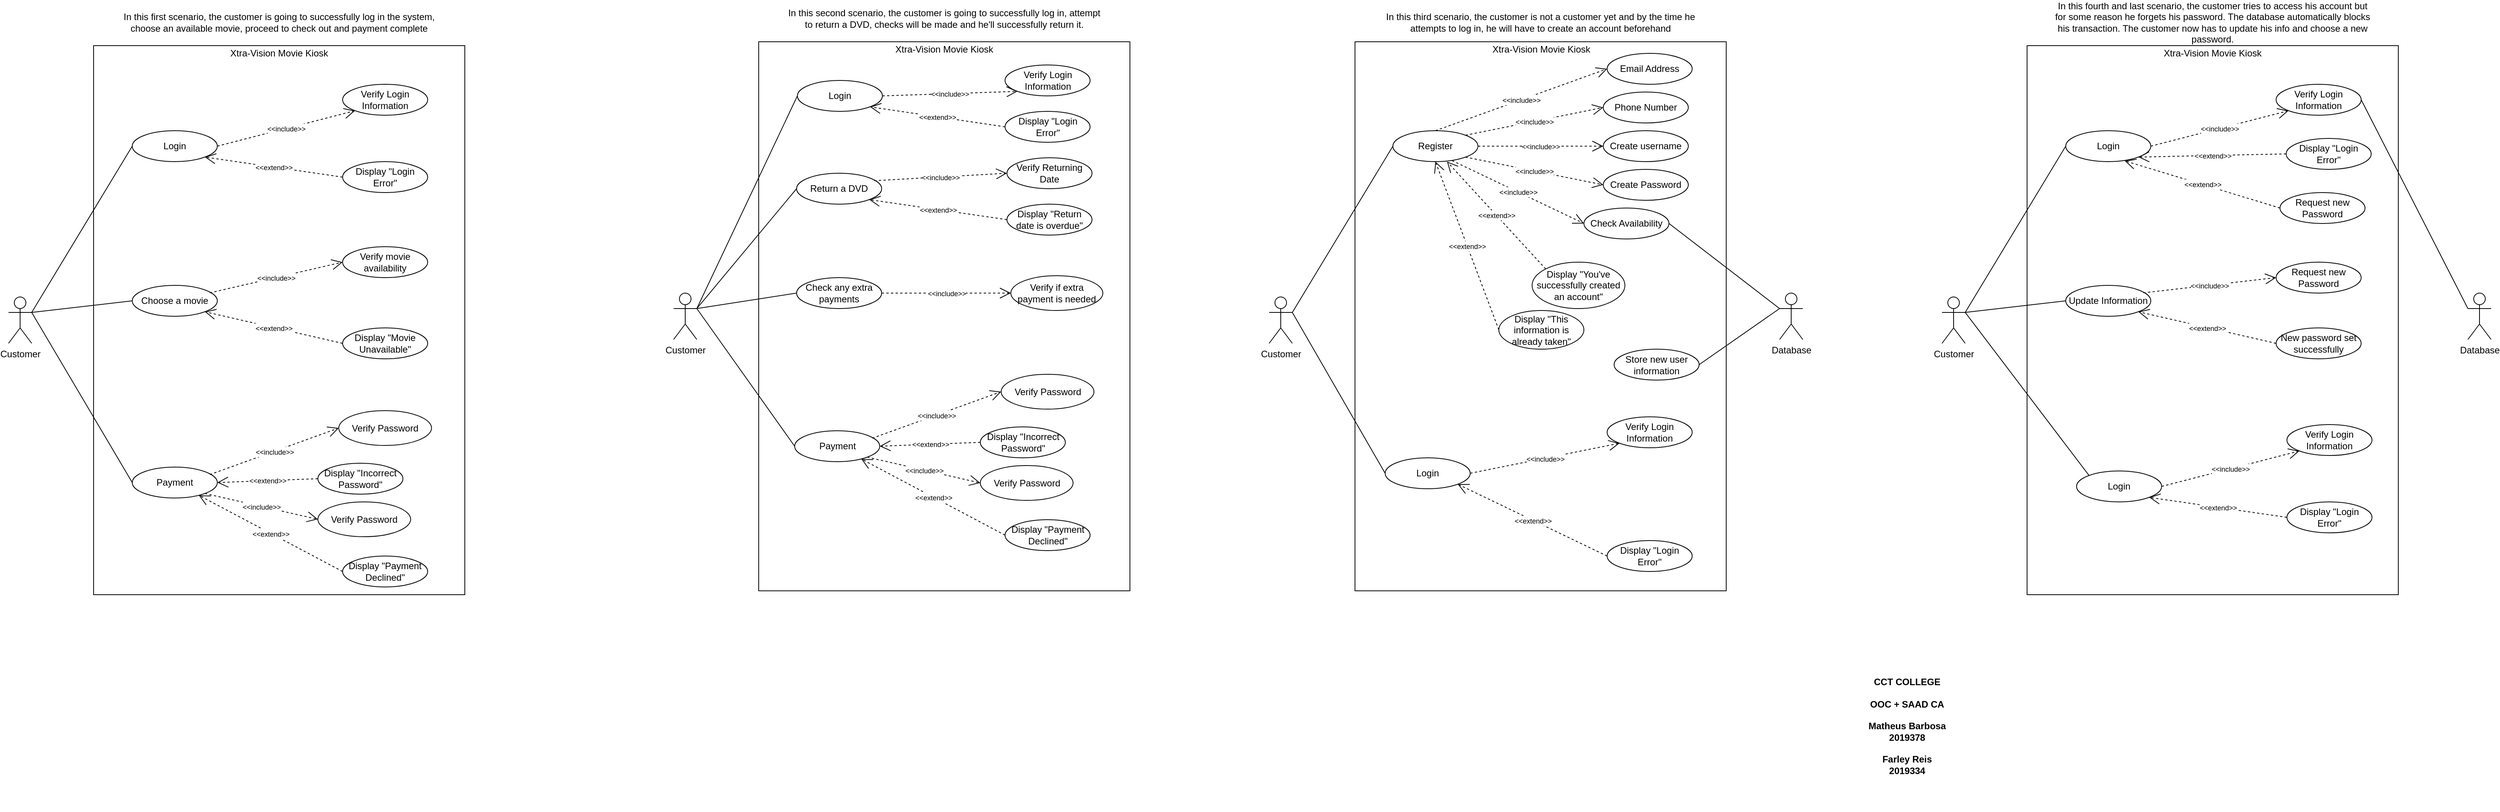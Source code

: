 <mxfile version="14.6.13" type="github">
  <diagram id="GSbtZA4g-qq83qLWa8c-" name="Page-1">
    <mxGraphModel dx="1108" dy="482" grid="1" gridSize="10" guides="1" tooltips="1" connect="1" arrows="1" fold="1" page="1" pageScale="1" pageWidth="827" pageHeight="1169" math="0" shadow="0">
      <root>
        <mxCell id="0" />
        <mxCell id="1" parent="0" />
        <mxCell id="bRFW5w9SixU7F26I9VoL-3" value="Customer" style="shape=umlActor;verticalLabelPosition=bottom;verticalAlign=top;html=1;" parent="1" vertex="1">
          <mxGeometry x="30" y="415" width="30" height="60" as="geometry" />
        </mxCell>
        <mxCell id="bRFW5w9SixU7F26I9VoL-4" value="" style="html=1;" parent="1" vertex="1">
          <mxGeometry x="140" y="90" width="480" height="710" as="geometry" />
        </mxCell>
        <mxCell id="bRFW5w9SixU7F26I9VoL-5" value="Xtra-Vision Movie Kiosk" style="text;html=1;strokeColor=none;fillColor=none;align=center;verticalAlign=middle;whiteSpace=wrap;rounded=0;" parent="1" vertex="1">
          <mxGeometry x="310" y="90" width="140" height="20" as="geometry" />
        </mxCell>
        <mxCell id="bRFW5w9SixU7F26I9VoL-14" value="Login" style="ellipse;whiteSpace=wrap;html=1;" parent="1" vertex="1">
          <mxGeometry x="190" y="200" width="110" height="40" as="geometry" />
        </mxCell>
        <mxCell id="bRFW5w9SixU7F26I9VoL-16" value="" style="endArrow=none;html=1;exitX=1;exitY=0.333;exitDx=0;exitDy=0;exitPerimeter=0;entryX=0;entryY=0.5;entryDx=0;entryDy=0;" parent="1" source="bRFW5w9SixU7F26I9VoL-3" target="bRFW5w9SixU7F26I9VoL-14" edge="1">
          <mxGeometry width="50" height="50" relative="1" as="geometry">
            <mxPoint x="180" y="460" as="sourcePoint" />
            <mxPoint x="230" y="410" as="targetPoint" />
          </mxGeometry>
        </mxCell>
        <mxCell id="bRFW5w9SixU7F26I9VoL-17" value="In this first scenario, the customer is going to successfully log in the system, choose an available movie, proceed to check out and payment complete" style="text;html=1;strokeColor=none;fillColor=none;align=center;verticalAlign=middle;whiteSpace=wrap;rounded=0;" parent="1" vertex="1">
          <mxGeometry x="175" y="50" width="410" height="20" as="geometry" />
        </mxCell>
        <mxCell id="GHbrankDpIzT7OIczr11-1" value="Display &quot;Login Error&quot;" style="ellipse;whiteSpace=wrap;html=1;" parent="1" vertex="1">
          <mxGeometry x="462" y="240" width="110" height="40" as="geometry" />
        </mxCell>
        <mxCell id="GHbrankDpIzT7OIczr11-2" value="Verify Login Information" style="ellipse;whiteSpace=wrap;html=1;" parent="1" vertex="1">
          <mxGeometry x="462" y="140" width="110" height="40" as="geometry" />
        </mxCell>
        <mxCell id="GHbrankDpIzT7OIczr11-3" value="&lt;font style=&quot;font-size: 9px&quot;&gt;&amp;lt;&amp;lt;include&amp;gt;&amp;gt;&lt;/font&gt;" style="endArrow=open;endSize=12;dashed=1;html=1;exitX=1;exitY=0.5;exitDx=0;exitDy=0;entryX=0;entryY=1;entryDx=0;entryDy=0;" parent="1" source="bRFW5w9SixU7F26I9VoL-14" target="GHbrankDpIzT7OIczr11-2" edge="1">
          <mxGeometry width="160" relative="1" as="geometry">
            <mxPoint x="320" y="220" as="sourcePoint" />
            <mxPoint x="480" y="219.5" as="targetPoint" />
          </mxGeometry>
        </mxCell>
        <mxCell id="GHbrankDpIzT7OIczr11-6" value="&lt;font style=&quot;font-size: 9px&quot;&gt;&amp;lt;&amp;lt;extend&amp;gt;&amp;gt;&lt;/font&gt;" style="endArrow=open;endSize=12;dashed=1;html=1;exitX=0;exitY=0.5;exitDx=0;exitDy=0;entryX=1;entryY=1;entryDx=0;entryDy=0;" parent="1" source="GHbrankDpIzT7OIczr11-1" target="bRFW5w9SixU7F26I9VoL-14" edge="1">
          <mxGeometry width="160" relative="1" as="geometry">
            <mxPoint x="760" y="370" as="sourcePoint" />
            <mxPoint x="900" y="410" as="targetPoint" />
          </mxGeometry>
        </mxCell>
        <mxCell id="GHbrankDpIzT7OIczr11-7" value="Choose a movie" style="ellipse;whiteSpace=wrap;html=1;" parent="1" vertex="1">
          <mxGeometry x="190" y="400" width="110" height="40" as="geometry" />
        </mxCell>
        <mxCell id="GHbrankDpIzT7OIczr11-8" value="Verify movie&lt;br&gt;availability" style="ellipse;whiteSpace=wrap;html=1;" parent="1" vertex="1">
          <mxGeometry x="462" y="350" width="110" height="40" as="geometry" />
        </mxCell>
        <mxCell id="GHbrankDpIzT7OIczr11-9" value="&lt;font style=&quot;font-size: 9px&quot;&gt;&amp;lt;&amp;lt;include&amp;gt;&amp;gt;&lt;/font&gt;" style="endArrow=open;endSize=12;dashed=1;html=1;exitX=0.912;exitY=0.242;exitDx=0;exitDy=0;entryX=0;entryY=0.5;entryDx=0;entryDy=0;exitPerimeter=0;" parent="1" source="GHbrankDpIzT7OIczr11-7" target="GHbrankDpIzT7OIczr11-8" edge="1">
          <mxGeometry width="160" relative="1" as="geometry">
            <mxPoint x="310.0" y="445.74" as="sourcePoint" />
            <mxPoint x="446.425" y="399.996" as="targetPoint" />
          </mxGeometry>
        </mxCell>
        <mxCell id="GHbrankDpIzT7OIczr11-10" value="Display &quot;Movie Unavailable&quot;" style="ellipse;whiteSpace=wrap;html=1;" parent="1" vertex="1">
          <mxGeometry x="462" y="455" width="110" height="40" as="geometry" />
        </mxCell>
        <mxCell id="GHbrankDpIzT7OIczr11-11" value="&lt;font style=&quot;font-size: 9px&quot;&gt;&amp;lt;&amp;lt;extend&amp;gt;&amp;gt;&lt;/font&gt;" style="endArrow=open;endSize=12;dashed=1;html=1;exitX=0;exitY=0.5;exitDx=0;exitDy=0;entryX=1;entryY=1;entryDx=0;entryDy=0;" parent="1" source="GHbrankDpIzT7OIczr11-10" target="GHbrankDpIzT7OIczr11-7" edge="1">
          <mxGeometry width="160" relative="1" as="geometry">
            <mxPoint x="413.11" y="477.93" as="sourcePoint" />
            <mxPoint x="277.001" y="452.072" as="targetPoint" />
          </mxGeometry>
        </mxCell>
        <mxCell id="GHbrankDpIzT7OIczr11-14" value="" style="endArrow=none;html=1;exitX=1;exitY=0.333;exitDx=0;exitDy=0;exitPerimeter=0;entryX=0;entryY=0.5;entryDx=0;entryDy=0;" parent="1" source="bRFW5w9SixU7F26I9VoL-3" target="GHbrankDpIzT7OIczr11-7" edge="1">
          <mxGeometry width="50" height="50" relative="1" as="geometry">
            <mxPoint x="370" y="320" as="sourcePoint" />
            <mxPoint x="420" y="270" as="targetPoint" />
          </mxGeometry>
        </mxCell>
        <mxCell id="GHbrankDpIzT7OIczr11-16" value="&lt;b&gt;CCT COLLEGE&lt;/b&gt;&lt;br&gt;&lt;br&gt;&lt;b&gt;OOC + SAAD CA&lt;/b&gt;&lt;br&gt;&lt;br&gt;&lt;b&gt;Matheus Barbosa 2019378&lt;/b&gt;&lt;br&gt;&lt;br&gt;&lt;b&gt;Farley Reis &lt;br&gt;2019334&lt;/b&gt;" style="text;html=1;strokeColor=none;fillColor=none;align=center;verticalAlign=middle;whiteSpace=wrap;rounded=0;" parent="1" vertex="1">
          <mxGeometry x="2410" y="860" width="150" height="220" as="geometry" />
        </mxCell>
        <mxCell id="GHbrankDpIzT7OIczr11-17" value="Payment" style="ellipse;whiteSpace=wrap;html=1;" parent="1" vertex="1">
          <mxGeometry x="190" y="635" width="110" height="40" as="geometry" />
        </mxCell>
        <mxCell id="GHbrankDpIzT7OIczr11-18" value="Verify Password" style="ellipse;whiteSpace=wrap;html=1;" parent="1" vertex="1">
          <mxGeometry x="457" y="562" width="120" height="45" as="geometry" />
        </mxCell>
        <mxCell id="GHbrankDpIzT7OIczr11-19" value="&lt;font style=&quot;font-size: 9px&quot;&gt;&amp;lt;&amp;lt;include&amp;gt;&amp;gt;&lt;/font&gt;" style="endArrow=open;endSize=12;dashed=1;html=1;exitX=0.912;exitY=0.242;exitDx=0;exitDy=0;entryX=0;entryY=0.5;entryDx=0;entryDy=0;exitPerimeter=0;" parent="1" source="GHbrankDpIzT7OIczr11-17" target="GHbrankDpIzT7OIczr11-18" edge="1">
          <mxGeometry width="160" relative="1" as="geometry">
            <mxPoint x="310.0" y="680.74" as="sourcePoint" />
            <mxPoint x="446.425" y="634.996" as="targetPoint" />
          </mxGeometry>
        </mxCell>
        <mxCell id="GHbrankDpIzT7OIczr11-20" value="Display &quot;Payment Declined&quot;" style="ellipse;whiteSpace=wrap;html=1;" parent="1" vertex="1">
          <mxGeometry x="462" y="750" width="110" height="40" as="geometry" />
        </mxCell>
        <mxCell id="GHbrankDpIzT7OIczr11-21" value="&lt;font style=&quot;font-size: 9px&quot;&gt;&amp;lt;&amp;lt;extend&amp;gt;&amp;gt;&lt;/font&gt;" style="endArrow=open;endSize=12;dashed=1;html=1;exitX=0;exitY=0.5;exitDx=0;exitDy=0;" parent="1" source="GHbrankDpIzT7OIczr11-20" target="GHbrankDpIzT7OIczr11-17" edge="1">
          <mxGeometry width="160" relative="1" as="geometry">
            <mxPoint x="413.11" y="712.93" as="sourcePoint" />
            <mxPoint x="277.001" y="687.072" as="targetPoint" />
          </mxGeometry>
        </mxCell>
        <mxCell id="GHbrankDpIzT7OIczr11-22" value="Verify Password" style="ellipse;whiteSpace=wrap;html=1;" parent="1" vertex="1">
          <mxGeometry x="430" y="680" width="120" height="45" as="geometry" />
        </mxCell>
        <mxCell id="GHbrankDpIzT7OIczr11-23" value="Display &quot;Incorrect&lt;br&gt;Password&quot;" style="ellipse;whiteSpace=wrap;html=1;" parent="1" vertex="1">
          <mxGeometry x="430" y="630" width="110" height="40" as="geometry" />
        </mxCell>
        <mxCell id="GHbrankDpIzT7OIczr11-25" value="&lt;font style=&quot;font-size: 9px&quot;&gt;&amp;lt;&amp;lt;extend&amp;gt;&amp;gt;&lt;/font&gt;" style="endArrow=open;endSize=12;dashed=1;html=1;exitX=0;exitY=0.5;exitDx=0;exitDy=0;entryX=1;entryY=0.5;entryDx=0;entryDy=0;" parent="1" source="GHbrankDpIzT7OIczr11-23" target="GHbrankDpIzT7OIczr11-17" edge="1">
          <mxGeometry width="160" relative="1" as="geometry">
            <mxPoint x="406.11" y="735" as="sourcePoint" />
            <mxPoint x="320.001" y="644.142" as="targetPoint" />
          </mxGeometry>
        </mxCell>
        <mxCell id="GHbrankDpIzT7OIczr11-26" value="&lt;font style=&quot;font-size: 9px&quot;&gt;&amp;lt;&amp;lt;include&amp;gt;&amp;gt;&lt;/font&gt;" style="endArrow=open;endSize=12;dashed=1;html=1;entryX=0;entryY=0.5;entryDx=0;entryDy=0;exitX=1;exitY=1;exitDx=0;exitDy=0;" parent="1" source="GHbrankDpIzT7OIczr11-17" target="GHbrankDpIzT7OIczr11-22" edge="1">
          <mxGeometry width="160" relative="1" as="geometry">
            <mxPoint x="280" y="585" as="sourcePoint" />
            <mxPoint x="441.68" y="545" as="targetPoint" />
          </mxGeometry>
        </mxCell>
        <mxCell id="GHbrankDpIzT7OIczr11-29" value="" style="endArrow=none;html=1;exitX=1;exitY=0.333;exitDx=0;exitDy=0;exitPerimeter=0;entryX=0;entryY=0.5;entryDx=0;entryDy=0;" parent="1" source="bRFW5w9SixU7F26I9VoL-3" target="GHbrankDpIzT7OIczr11-17" edge="1">
          <mxGeometry width="50" height="50" relative="1" as="geometry">
            <mxPoint x="430" y="520" as="sourcePoint" />
            <mxPoint x="480" y="470" as="targetPoint" />
          </mxGeometry>
        </mxCell>
        <mxCell id="GHbrankDpIzT7OIczr11-30" value="Customer" style="shape=umlActor;verticalLabelPosition=bottom;verticalAlign=top;html=1;" parent="1" vertex="1">
          <mxGeometry x="890" y="410" width="30" height="60" as="geometry" />
        </mxCell>
        <mxCell id="GHbrankDpIzT7OIczr11-31" value="" style="html=1;" parent="1" vertex="1">
          <mxGeometry x="1000" y="85" width="480" height="710" as="geometry" />
        </mxCell>
        <mxCell id="GHbrankDpIzT7OIczr11-32" value="Xtra-Vision Movie Kiosk" style="text;html=1;strokeColor=none;fillColor=none;align=center;verticalAlign=middle;whiteSpace=wrap;rounded=0;" parent="1" vertex="1">
          <mxGeometry x="1170" y="85" width="140" height="20" as="geometry" />
        </mxCell>
        <mxCell id="GHbrankDpIzT7OIczr11-33" value="Login" style="ellipse;whiteSpace=wrap;html=1;" parent="1" vertex="1">
          <mxGeometry x="1050" y="135" width="110" height="40" as="geometry" />
        </mxCell>
        <mxCell id="GHbrankDpIzT7OIczr11-34" value="" style="endArrow=none;html=1;exitX=1;exitY=0.333;exitDx=0;exitDy=0;exitPerimeter=0;entryX=0;entryY=0.5;entryDx=0;entryDy=0;" parent="1" source="GHbrankDpIzT7OIczr11-30" target="GHbrankDpIzT7OIczr11-33" edge="1">
          <mxGeometry width="50" height="50" relative="1" as="geometry">
            <mxPoint x="1040" y="455" as="sourcePoint" />
            <mxPoint x="1090" y="405" as="targetPoint" />
          </mxGeometry>
        </mxCell>
        <mxCell id="GHbrankDpIzT7OIczr11-35" value="In this second scenario, the customer is going to successfully log in, attempt to return a DVD, checks will be made and he&#39;ll successfully return it." style="text;html=1;strokeColor=none;fillColor=none;align=center;verticalAlign=middle;whiteSpace=wrap;rounded=0;" parent="1" vertex="1">
          <mxGeometry x="1035" y="45" width="410" height="20" as="geometry" />
        </mxCell>
        <mxCell id="GHbrankDpIzT7OIczr11-36" value="Display &quot;Login Error&quot;" style="ellipse;whiteSpace=wrap;html=1;" parent="1" vertex="1">
          <mxGeometry x="1318.5" y="175" width="110" height="40" as="geometry" />
        </mxCell>
        <mxCell id="GHbrankDpIzT7OIczr11-37" value="Verify Login Information" style="ellipse;whiteSpace=wrap;html=1;" parent="1" vertex="1">
          <mxGeometry x="1318.5" y="115" width="110" height="40" as="geometry" />
        </mxCell>
        <mxCell id="GHbrankDpIzT7OIczr11-38" value="&lt;font style=&quot;font-size: 9px&quot;&gt;&amp;lt;&amp;lt;include&amp;gt;&amp;gt;&lt;/font&gt;" style="endArrow=open;endSize=12;dashed=1;html=1;exitX=1;exitY=0.5;exitDx=0;exitDy=0;entryX=0;entryY=1;entryDx=0;entryDy=0;" parent="1" source="GHbrankDpIzT7OIczr11-33" target="GHbrankDpIzT7OIczr11-37" edge="1">
          <mxGeometry width="160" relative="1" as="geometry">
            <mxPoint x="1180" y="215" as="sourcePoint" />
            <mxPoint x="1340" y="214.5" as="targetPoint" />
          </mxGeometry>
        </mxCell>
        <mxCell id="GHbrankDpIzT7OIczr11-39" value="&lt;font style=&quot;font-size: 9px&quot;&gt;&amp;lt;&amp;lt;extend&amp;gt;&amp;gt;&lt;/font&gt;" style="endArrow=open;endSize=12;dashed=1;html=1;exitX=0;exitY=0.5;exitDx=0;exitDy=0;entryX=1;entryY=1;entryDx=0;entryDy=0;" parent="1" source="GHbrankDpIzT7OIczr11-36" target="GHbrankDpIzT7OIczr11-33" edge="1">
          <mxGeometry width="160" relative="1" as="geometry">
            <mxPoint x="1620" y="365" as="sourcePoint" />
            <mxPoint x="1760" y="405" as="targetPoint" />
          </mxGeometry>
        </mxCell>
        <mxCell id="GHbrankDpIzT7OIczr11-40" value="Return a DVD" style="ellipse;whiteSpace=wrap;html=1;" parent="1" vertex="1">
          <mxGeometry x="1049" y="255" width="110" height="40" as="geometry" />
        </mxCell>
        <mxCell id="GHbrankDpIzT7OIczr11-41" value="Verify Returning Date" style="ellipse;whiteSpace=wrap;html=1;" parent="1" vertex="1">
          <mxGeometry x="1321" y="235" width="110" height="40" as="geometry" />
        </mxCell>
        <mxCell id="GHbrankDpIzT7OIczr11-42" value="&lt;font style=&quot;font-size: 9px&quot;&gt;&amp;lt;&amp;lt;include&amp;gt;&amp;gt;&lt;/font&gt;" style="endArrow=open;endSize=12;dashed=1;html=1;exitX=0.912;exitY=0.242;exitDx=0;exitDy=0;entryX=0;entryY=0.5;entryDx=0;entryDy=0;exitPerimeter=0;" parent="1" source="GHbrankDpIzT7OIczr11-40" target="GHbrankDpIzT7OIczr11-41" edge="1">
          <mxGeometry width="160" relative="1" as="geometry">
            <mxPoint x="1169.0" y="470.74" as="sourcePoint" />
            <mxPoint x="1305.425" y="424.996" as="targetPoint" />
          </mxGeometry>
        </mxCell>
        <mxCell id="GHbrankDpIzT7OIczr11-43" value="Display &quot;Return date is overdue&quot;" style="ellipse;whiteSpace=wrap;html=1;" parent="1" vertex="1">
          <mxGeometry x="1321" y="295" width="110" height="40" as="geometry" />
        </mxCell>
        <mxCell id="GHbrankDpIzT7OIczr11-44" value="&lt;font style=&quot;font-size: 9px&quot;&gt;&amp;lt;&amp;lt;extend&amp;gt;&amp;gt;&lt;/font&gt;" style="endArrow=open;endSize=12;dashed=1;html=1;exitX=0;exitY=0.5;exitDx=0;exitDy=0;entryX=1;entryY=1;entryDx=0;entryDy=0;" parent="1" source="GHbrankDpIzT7OIczr11-43" target="GHbrankDpIzT7OIczr11-40" edge="1">
          <mxGeometry width="160" relative="1" as="geometry">
            <mxPoint x="1272.11" y="502.93" as="sourcePoint" />
            <mxPoint x="1136.001" y="477.072" as="targetPoint" />
          </mxGeometry>
        </mxCell>
        <mxCell id="GHbrankDpIzT7OIczr11-45" value="" style="endArrow=none;html=1;exitX=1;exitY=0.333;exitDx=0;exitDy=0;exitPerimeter=0;entryX=0;entryY=0.5;entryDx=0;entryDy=0;" parent="1" source="GHbrankDpIzT7OIczr11-30" target="GHbrankDpIzT7OIczr11-40" edge="1">
          <mxGeometry width="50" height="50" relative="1" as="geometry">
            <mxPoint x="1230" y="315" as="sourcePoint" />
            <mxPoint x="1280" y="265" as="targetPoint" />
          </mxGeometry>
        </mxCell>
        <mxCell id="GHbrankDpIzT7OIczr11-46" value="Payment" style="ellipse;whiteSpace=wrap;html=1;" parent="1" vertex="1">
          <mxGeometry x="1046.5" y="588" width="110" height="40" as="geometry" />
        </mxCell>
        <mxCell id="GHbrankDpIzT7OIczr11-47" value="Verify Password" style="ellipse;whiteSpace=wrap;html=1;" parent="1" vertex="1">
          <mxGeometry x="1313.5" y="515" width="120" height="45" as="geometry" />
        </mxCell>
        <mxCell id="GHbrankDpIzT7OIczr11-48" value="&lt;font style=&quot;font-size: 9px&quot;&gt;&amp;lt;&amp;lt;include&amp;gt;&amp;gt;&lt;/font&gt;" style="endArrow=open;endSize=12;dashed=1;html=1;exitX=0.912;exitY=0.242;exitDx=0;exitDy=0;entryX=0;entryY=0.5;entryDx=0;entryDy=0;exitPerimeter=0;" parent="1" source="GHbrankDpIzT7OIczr11-46" target="GHbrankDpIzT7OIczr11-47" edge="1">
          <mxGeometry width="160" relative="1" as="geometry">
            <mxPoint x="1166.5" y="633.74" as="sourcePoint" />
            <mxPoint x="1302.925" y="587.996" as="targetPoint" />
          </mxGeometry>
        </mxCell>
        <mxCell id="GHbrankDpIzT7OIczr11-49" value="Display &quot;Payment Declined&quot;" style="ellipse;whiteSpace=wrap;html=1;" parent="1" vertex="1">
          <mxGeometry x="1318.5" y="703" width="110" height="40" as="geometry" />
        </mxCell>
        <mxCell id="GHbrankDpIzT7OIczr11-50" value="&lt;font style=&quot;font-size: 9px&quot;&gt;&amp;lt;&amp;lt;extend&amp;gt;&amp;gt;&lt;/font&gt;" style="endArrow=open;endSize=12;dashed=1;html=1;exitX=0;exitY=0.5;exitDx=0;exitDy=0;" parent="1" source="GHbrankDpIzT7OIczr11-49" target="GHbrankDpIzT7OIczr11-46" edge="1">
          <mxGeometry width="160" relative="1" as="geometry">
            <mxPoint x="1269.61" y="665.93" as="sourcePoint" />
            <mxPoint x="1133.501" y="640.072" as="targetPoint" />
          </mxGeometry>
        </mxCell>
        <mxCell id="GHbrankDpIzT7OIczr11-51" value="Verify Password" style="ellipse;whiteSpace=wrap;html=1;" parent="1" vertex="1">
          <mxGeometry x="1286.5" y="633" width="120" height="45" as="geometry" />
        </mxCell>
        <mxCell id="GHbrankDpIzT7OIczr11-52" value="Display &quot;Incorrect&lt;br&gt;Password&quot;" style="ellipse;whiteSpace=wrap;html=1;" parent="1" vertex="1">
          <mxGeometry x="1286.5" y="583" width="110" height="40" as="geometry" />
        </mxCell>
        <mxCell id="GHbrankDpIzT7OIczr11-53" value="&lt;font style=&quot;font-size: 9px&quot;&gt;&amp;lt;&amp;lt;extend&amp;gt;&amp;gt;&lt;/font&gt;" style="endArrow=open;endSize=12;dashed=1;html=1;exitX=0;exitY=0.5;exitDx=0;exitDy=0;entryX=1;entryY=0.5;entryDx=0;entryDy=0;" parent="1" source="GHbrankDpIzT7OIczr11-52" target="GHbrankDpIzT7OIczr11-46" edge="1">
          <mxGeometry width="160" relative="1" as="geometry">
            <mxPoint x="1262.61" y="688" as="sourcePoint" />
            <mxPoint x="1176.501" y="597.142" as="targetPoint" />
          </mxGeometry>
        </mxCell>
        <mxCell id="GHbrankDpIzT7OIczr11-54" value="&lt;font style=&quot;font-size: 9px&quot;&gt;&amp;lt;&amp;lt;include&amp;gt;&amp;gt;&lt;/font&gt;" style="endArrow=open;endSize=12;dashed=1;html=1;entryX=0;entryY=0.5;entryDx=0;entryDy=0;exitX=1;exitY=1;exitDx=0;exitDy=0;" parent="1" source="GHbrankDpIzT7OIczr11-46" target="GHbrankDpIzT7OIczr11-51" edge="1">
          <mxGeometry width="160" relative="1" as="geometry">
            <mxPoint x="1136.5" y="538" as="sourcePoint" />
            <mxPoint x="1298.18" y="498" as="targetPoint" />
          </mxGeometry>
        </mxCell>
        <mxCell id="GHbrankDpIzT7OIczr11-55" value="" style="endArrow=none;html=1;exitX=1;exitY=0.333;exitDx=0;exitDy=0;exitPerimeter=0;entryX=0;entryY=0.5;entryDx=0;entryDy=0;" parent="1" source="GHbrankDpIzT7OIczr11-30" target="GHbrankDpIzT7OIczr11-46" edge="1">
          <mxGeometry width="50" height="50" relative="1" as="geometry">
            <mxPoint x="1290" y="515" as="sourcePoint" />
            <mxPoint x="1340" y="465" as="targetPoint" />
          </mxGeometry>
        </mxCell>
        <mxCell id="GHbrankDpIzT7OIczr11-56" value="Check any extra payments" style="ellipse;whiteSpace=wrap;html=1;" parent="1" vertex="1">
          <mxGeometry x="1049" y="390" width="110" height="40" as="geometry" />
        </mxCell>
        <mxCell id="GHbrankDpIzT7OIczr11-57" value="Verify if extra payment is needed" style="ellipse;whiteSpace=wrap;html=1;" parent="1" vertex="1">
          <mxGeometry x="1326" y="387.5" width="119" height="45" as="geometry" />
        </mxCell>
        <mxCell id="GHbrankDpIzT7OIczr11-58" value="&lt;font style=&quot;font-size: 9px&quot;&gt;&amp;lt;&amp;lt;include&amp;gt;&amp;gt;&lt;/font&gt;" style="endArrow=open;endSize=12;dashed=1;html=1;exitX=1;exitY=0.5;exitDx=0;exitDy=0;entryX=0;entryY=0.5;entryDx=0;entryDy=0;" parent="1" source="GHbrankDpIzT7OIczr11-56" target="GHbrankDpIzT7OIczr11-57" edge="1">
          <mxGeometry width="160" relative="1" as="geometry">
            <mxPoint x="1169.0" y="605.74" as="sourcePoint" />
            <mxPoint x="1305.425" y="559.996" as="targetPoint" />
          </mxGeometry>
        </mxCell>
        <mxCell id="GHbrankDpIzT7OIczr11-61" value="" style="endArrow=none;html=1;exitX=1;exitY=0.333;exitDx=0;exitDy=0;exitPerimeter=0;entryX=0;entryY=0.5;entryDx=0;entryDy=0;" parent="1" source="GHbrankDpIzT7OIczr11-30" target="GHbrankDpIzT7OIczr11-56" edge="1">
          <mxGeometry width="50" height="50" relative="1" as="geometry">
            <mxPoint x="1090" y="365" as="sourcePoint" />
            <mxPoint x="1140" y="315" as="targetPoint" />
          </mxGeometry>
        </mxCell>
        <mxCell id="80plkbEVIT3RRqopRUQe-1" value="Customer" style="shape=umlActor;verticalLabelPosition=bottom;verticalAlign=top;html=1;" parent="1" vertex="1">
          <mxGeometry x="1660" y="415" width="30" height="60" as="geometry" />
        </mxCell>
        <mxCell id="80plkbEVIT3RRqopRUQe-2" value="" style="html=1;" parent="1" vertex="1">
          <mxGeometry x="1771" y="85" width="480" height="710" as="geometry" />
        </mxCell>
        <mxCell id="80plkbEVIT3RRqopRUQe-3" value="Xtra-Vision Movie Kiosk" style="text;html=1;strokeColor=none;fillColor=none;align=center;verticalAlign=middle;whiteSpace=wrap;rounded=0;" parent="1" vertex="1">
          <mxGeometry x="1942" y="85" width="140" height="20" as="geometry" />
        </mxCell>
        <mxCell id="80plkbEVIT3RRqopRUQe-4" value="Register" style="ellipse;whiteSpace=wrap;html=1;" parent="1" vertex="1">
          <mxGeometry x="1820" y="200" width="110" height="40" as="geometry" />
        </mxCell>
        <mxCell id="80plkbEVIT3RRqopRUQe-5" value="" style="endArrow=none;html=1;exitX=1;exitY=0.333;exitDx=0;exitDy=0;exitPerimeter=0;entryX=0;entryY=0.5;entryDx=0;entryDy=0;" parent="1" source="80plkbEVIT3RRqopRUQe-1" target="80plkbEVIT3RRqopRUQe-4" edge="1">
          <mxGeometry width="50" height="50" relative="1" as="geometry">
            <mxPoint x="1810" y="460" as="sourcePoint" />
            <mxPoint x="1860" y="410" as="targetPoint" />
          </mxGeometry>
        </mxCell>
        <mxCell id="80plkbEVIT3RRqopRUQe-6" value="In this third scenario, the customer is not a customer yet and by the time he attempts to log in, he will have to create an account beforehand" style="text;html=1;strokeColor=none;fillColor=none;align=center;verticalAlign=middle;whiteSpace=wrap;rounded=0;" parent="1" vertex="1">
          <mxGeometry x="1806" y="50" width="410" height="20" as="geometry" />
        </mxCell>
        <mxCell id="80plkbEVIT3RRqopRUQe-7" value="Display &quot;This information is already taken&quot;" style="ellipse;whiteSpace=wrap;html=1;" parent="1" vertex="1">
          <mxGeometry x="1957" y="432.5" width="110" height="50" as="geometry" />
        </mxCell>
        <mxCell id="80plkbEVIT3RRqopRUQe-8" value="Email Address" style="ellipse;whiteSpace=wrap;html=1;" parent="1" vertex="1">
          <mxGeometry x="2097" y="100" width="110" height="40" as="geometry" />
        </mxCell>
        <mxCell id="80plkbEVIT3RRqopRUQe-10" value="&lt;font style=&quot;font-size: 9px&quot;&gt;&amp;lt;&amp;lt;extend&amp;gt;&amp;gt;&lt;/font&gt;" style="endArrow=open;endSize=12;dashed=1;html=1;exitX=0;exitY=0.5;exitDx=0;exitDy=0;entryX=0.5;entryY=1;entryDx=0;entryDy=0;" parent="1" source="80plkbEVIT3RRqopRUQe-7" target="80plkbEVIT3RRqopRUQe-4" edge="1">
          <mxGeometry width="160" relative="1" as="geometry">
            <mxPoint x="2390" y="370" as="sourcePoint" />
            <mxPoint x="2530" y="410" as="targetPoint" />
          </mxGeometry>
        </mxCell>
        <mxCell id="80plkbEVIT3RRqopRUQe-26" value="" style="endArrow=none;html=1;exitX=1;exitY=0.333;exitDx=0;exitDy=0;exitPerimeter=0;entryX=0;entryY=0.5;entryDx=0;entryDy=0;" parent="1" source="80plkbEVIT3RRqopRUQe-1" target="80plkbEVIT3RRqopRUQe-41" edge="1">
          <mxGeometry width="50" height="50" relative="1" as="geometry">
            <mxPoint x="2060" y="520" as="sourcePoint" />
            <mxPoint x="1820.0" y="655" as="targetPoint" />
          </mxGeometry>
        </mxCell>
        <mxCell id="80plkbEVIT3RRqopRUQe-27" value="Database" style="shape=umlActor;verticalLabelPosition=bottom;verticalAlign=top;html=1;" parent="1" vertex="1">
          <mxGeometry x="2320" y="410" width="30" height="60" as="geometry" />
        </mxCell>
        <mxCell id="80plkbEVIT3RRqopRUQe-30" value="&lt;font style=&quot;font-size: 9px&quot;&gt;&amp;lt;&amp;lt;include&amp;gt;&amp;gt;&lt;/font&gt;" style="endArrow=open;endSize=12;dashed=1;html=1;exitX=1;exitY=0;exitDx=0;exitDy=0;entryX=0;entryY=0.5;entryDx=0;entryDy=0;" parent="1" source="80plkbEVIT3RRqopRUQe-4" target="80plkbEVIT3RRqopRUQe-32" edge="1">
          <mxGeometry width="160" relative="1" as="geometry">
            <mxPoint x="1930" y="220.86" as="sourcePoint" />
            <mxPoint x="2113.109" y="155.002" as="targetPoint" />
          </mxGeometry>
        </mxCell>
        <mxCell id="80plkbEVIT3RRqopRUQe-31" value="&lt;font style=&quot;font-size: 9px&quot;&gt;&amp;lt;&amp;lt;include&amp;gt;&amp;gt;&lt;/font&gt;" style="endArrow=open;endSize=12;dashed=1;html=1;exitX=0.5;exitY=0;exitDx=0;exitDy=0;entryX=0;entryY=0.5;entryDx=0;entryDy=0;" parent="1" source="80plkbEVIT3RRqopRUQe-4" target="80plkbEVIT3RRqopRUQe-8" edge="1">
          <mxGeometry width="160" relative="1" as="geometry">
            <mxPoint x="1930" y="220.86" as="sourcePoint" />
            <mxPoint x="2113.109" y="155.002" as="targetPoint" />
          </mxGeometry>
        </mxCell>
        <mxCell id="80plkbEVIT3RRqopRUQe-32" value="Phone Number" style="ellipse;whiteSpace=wrap;html=1;" parent="1" vertex="1">
          <mxGeometry x="2092" y="150" width="110" height="40" as="geometry" />
        </mxCell>
        <mxCell id="80plkbEVIT3RRqopRUQe-34" value="Create username" style="ellipse;whiteSpace=wrap;html=1;" parent="1" vertex="1">
          <mxGeometry x="2092" y="200" width="110" height="40" as="geometry" />
        </mxCell>
        <mxCell id="80plkbEVIT3RRqopRUQe-35" value="&lt;font style=&quot;font-size: 9px&quot;&gt;&amp;lt;&amp;lt;include&amp;gt;&amp;gt;&lt;/font&gt;" style="endArrow=open;endSize=12;dashed=1;html=1;exitX=1;exitY=0.5;exitDx=0;exitDy=0;entryX=0;entryY=0.5;entryDx=0;entryDy=0;" parent="1" source="80plkbEVIT3RRqopRUQe-4" target="80plkbEVIT3RRqopRUQe-34" edge="1">
          <mxGeometry width="160" relative="1" as="geometry">
            <mxPoint x="1940" y="230.86" as="sourcePoint" />
            <mxPoint x="2102" y="180" as="targetPoint" />
          </mxGeometry>
        </mxCell>
        <mxCell id="80plkbEVIT3RRqopRUQe-36" value="Create Password" style="ellipse;whiteSpace=wrap;html=1;" parent="1" vertex="1">
          <mxGeometry x="2092" y="250" width="110" height="40" as="geometry" />
        </mxCell>
        <mxCell id="80plkbEVIT3RRqopRUQe-37" value="&lt;font style=&quot;font-size: 9px&quot;&gt;&amp;lt;&amp;lt;include&amp;gt;&amp;gt;&lt;/font&gt;" style="endArrow=open;endSize=12;dashed=1;html=1;exitX=1;exitY=1;exitDx=0;exitDy=0;entryX=0;entryY=0.5;entryDx=0;entryDy=0;" parent="1" source="80plkbEVIT3RRqopRUQe-4" target="80plkbEVIT3RRqopRUQe-36" edge="1">
          <mxGeometry width="160" relative="1" as="geometry">
            <mxPoint x="1940" y="230" as="sourcePoint" />
            <mxPoint x="2102" y="230" as="targetPoint" />
          </mxGeometry>
        </mxCell>
        <mxCell id="80plkbEVIT3RRqopRUQe-38" value="Check Availability" style="ellipse;whiteSpace=wrap;html=1;" parent="1" vertex="1">
          <mxGeometry x="2067" y="300" width="110" height="40" as="geometry" />
        </mxCell>
        <mxCell id="80plkbEVIT3RRqopRUQe-39" value="&lt;font style=&quot;font-size: 9px&quot;&gt;&amp;lt;&amp;lt;include&amp;gt;&amp;gt;&lt;/font&gt;" style="endArrow=open;endSize=12;dashed=1;html=1;exitX=0.696;exitY=0.966;exitDx=0;exitDy=0;entryX=0;entryY=0.5;entryDx=0;entryDy=0;exitPerimeter=0;" parent="1" source="80plkbEVIT3RRqopRUQe-4" target="80plkbEVIT3RRqopRUQe-38" edge="1">
          <mxGeometry width="160" relative="1" as="geometry">
            <mxPoint x="1923.891" y="244.142" as="sourcePoint" />
            <mxPoint x="2102" y="280" as="targetPoint" />
          </mxGeometry>
        </mxCell>
        <mxCell id="80plkbEVIT3RRqopRUQe-40" value="" style="endArrow=none;html=1;exitX=1;exitY=0.5;exitDx=0;exitDy=0;entryX=0;entryY=0.333;entryDx=0;entryDy=0;entryPerimeter=0;" parent="1" source="80plkbEVIT3RRqopRUQe-38" target="80plkbEVIT3RRqopRUQe-27" edge="1">
          <mxGeometry width="50" height="50" relative="1" as="geometry">
            <mxPoint x="2080" y="310" as="sourcePoint" />
            <mxPoint x="2130" y="260" as="targetPoint" />
          </mxGeometry>
        </mxCell>
        <mxCell id="80plkbEVIT3RRqopRUQe-41" value="Login" style="ellipse;whiteSpace=wrap;html=1;" parent="1" vertex="1">
          <mxGeometry x="1810" y="623" width="110" height="40" as="geometry" />
        </mxCell>
        <mxCell id="80plkbEVIT3RRqopRUQe-42" value="Display &quot;Login Error&quot;" style="ellipse;whiteSpace=wrap;html=1;" parent="1" vertex="1">
          <mxGeometry x="2097" y="730" width="110" height="40" as="geometry" />
        </mxCell>
        <mxCell id="80plkbEVIT3RRqopRUQe-43" value="Verify Login Information" style="ellipse;whiteSpace=wrap;html=1;" parent="1" vertex="1">
          <mxGeometry x="2097" y="570" width="110" height="40" as="geometry" />
        </mxCell>
        <mxCell id="80plkbEVIT3RRqopRUQe-44" value="&lt;font style=&quot;font-size: 9px&quot;&gt;&amp;lt;&amp;lt;include&amp;gt;&amp;gt;&lt;/font&gt;" style="endArrow=open;endSize=12;dashed=1;html=1;exitX=1;exitY=0.5;exitDx=0;exitDy=0;entryX=0;entryY=1;entryDx=0;entryDy=0;" parent="1" source="80plkbEVIT3RRqopRUQe-41" target="80plkbEVIT3RRqopRUQe-43" edge="1">
          <mxGeometry width="160" relative="1" as="geometry">
            <mxPoint x="1953.5" y="650" as="sourcePoint" />
            <mxPoint x="2113.5" y="649.5" as="targetPoint" />
          </mxGeometry>
        </mxCell>
        <mxCell id="80plkbEVIT3RRqopRUQe-45" value="&lt;font style=&quot;font-size: 9px&quot;&gt;&amp;lt;&amp;lt;extend&amp;gt;&amp;gt;&lt;/font&gt;" style="endArrow=open;endSize=12;dashed=1;html=1;exitX=0;exitY=0.5;exitDx=0;exitDy=0;entryX=1;entryY=1;entryDx=0;entryDy=0;" parent="1" source="80plkbEVIT3RRqopRUQe-42" target="80plkbEVIT3RRqopRUQe-41" edge="1">
          <mxGeometry width="160" relative="1" as="geometry">
            <mxPoint x="2393.5" y="800" as="sourcePoint" />
            <mxPoint x="2533.5" y="840" as="targetPoint" />
          </mxGeometry>
        </mxCell>
        <mxCell id="80plkbEVIT3RRqopRUQe-46" value="Display &quot;You&#39;ve successfully created an account&quot;" style="ellipse;whiteSpace=wrap;html=1;" parent="1" vertex="1">
          <mxGeometry x="2000" y="370" width="120" height="60" as="geometry" />
        </mxCell>
        <mxCell id="80plkbEVIT3RRqopRUQe-48" value="&lt;font style=&quot;font-size: 9px&quot;&gt;&amp;lt;&amp;lt;extend&amp;gt;&amp;gt;&lt;/font&gt;" style="endArrow=open;endSize=12;dashed=1;html=1;exitX=0;exitY=0;exitDx=0;exitDy=0;" parent="1" source="80plkbEVIT3RRqopRUQe-46" edge="1">
          <mxGeometry width="160" relative="1" as="geometry">
            <mxPoint x="1950.0" y="440" as="sourcePoint" />
            <mxPoint x="1890" y="240" as="targetPoint" />
          </mxGeometry>
        </mxCell>
        <mxCell id="80plkbEVIT3RRqopRUQe-49" value="Store new user information" style="ellipse;whiteSpace=wrap;html=1;" parent="1" vertex="1">
          <mxGeometry x="2106" y="482.5" width="110" height="40" as="geometry" />
        </mxCell>
        <mxCell id="80plkbEVIT3RRqopRUQe-50" value="" style="endArrow=none;html=1;exitX=0;exitY=0.333;exitDx=0;exitDy=0;exitPerimeter=0;entryX=1;entryY=0.5;entryDx=0;entryDy=0;" parent="1" source="80plkbEVIT3RRqopRUQe-27" target="80plkbEVIT3RRqopRUQe-49" edge="1">
          <mxGeometry width="50" height="50" relative="1" as="geometry">
            <mxPoint x="1730" y="340" as="sourcePoint" />
            <mxPoint x="1780" y="290" as="targetPoint" />
          </mxGeometry>
        </mxCell>
        <mxCell id="Pp44bB-m5D37jhqMtnfL-1" value="Customer" style="shape=umlActor;verticalLabelPosition=bottom;verticalAlign=top;html=1;" parent="1" vertex="1">
          <mxGeometry x="2530" y="415" width="30" height="60" as="geometry" />
        </mxCell>
        <mxCell id="Pp44bB-m5D37jhqMtnfL-2" value="" style="html=1;" parent="1" vertex="1">
          <mxGeometry x="2640" y="90" width="480" height="710" as="geometry" />
        </mxCell>
        <mxCell id="Pp44bB-m5D37jhqMtnfL-3" value="Xtra-Vision Movie Kiosk" style="text;html=1;strokeColor=none;fillColor=none;align=center;verticalAlign=middle;whiteSpace=wrap;rounded=0;" parent="1" vertex="1">
          <mxGeometry x="2810" y="90" width="140" height="20" as="geometry" />
        </mxCell>
        <mxCell id="Pp44bB-m5D37jhqMtnfL-4" value="Login" style="ellipse;whiteSpace=wrap;html=1;" parent="1" vertex="1">
          <mxGeometry x="2690" y="200" width="110" height="40" as="geometry" />
        </mxCell>
        <mxCell id="Pp44bB-m5D37jhqMtnfL-5" value="" style="endArrow=none;html=1;exitX=1;exitY=0.333;exitDx=0;exitDy=0;exitPerimeter=0;entryX=0;entryY=0.5;entryDx=0;entryDy=0;" parent="1" source="Pp44bB-m5D37jhqMtnfL-1" target="Pp44bB-m5D37jhqMtnfL-4" edge="1">
          <mxGeometry width="50" height="50" relative="1" as="geometry">
            <mxPoint x="2680" y="460" as="sourcePoint" />
            <mxPoint x="2730" y="410" as="targetPoint" />
          </mxGeometry>
        </mxCell>
        <mxCell id="Pp44bB-m5D37jhqMtnfL-6" value="In this fourth and last scenario, the customer tries to access his account but for some reason he forgets his password. The database automatically blocks his transaction. The customer now has to update his info and choose a new password." style="text;html=1;strokeColor=none;fillColor=none;align=center;verticalAlign=middle;whiteSpace=wrap;rounded=0;" parent="1" vertex="1">
          <mxGeometry x="2675" y="50" width="410" height="20" as="geometry" />
        </mxCell>
        <mxCell id="Pp44bB-m5D37jhqMtnfL-7" value="Display &quot;Login Error&quot;" style="ellipse;whiteSpace=wrap;html=1;" parent="1" vertex="1">
          <mxGeometry x="2975" y="210" width="110" height="40" as="geometry" />
        </mxCell>
        <mxCell id="Pp44bB-m5D37jhqMtnfL-8" value="Verify Login Information" style="ellipse;whiteSpace=wrap;html=1;" parent="1" vertex="1">
          <mxGeometry x="2962" y="140" width="110" height="40" as="geometry" />
        </mxCell>
        <mxCell id="Pp44bB-m5D37jhqMtnfL-9" value="&lt;font style=&quot;font-size: 9px&quot;&gt;&amp;lt;&amp;lt;include&amp;gt;&amp;gt;&lt;/font&gt;" style="endArrow=open;endSize=12;dashed=1;html=1;exitX=1;exitY=0.5;exitDx=0;exitDy=0;entryX=0;entryY=1;entryDx=0;entryDy=0;" parent="1" source="Pp44bB-m5D37jhqMtnfL-4" target="Pp44bB-m5D37jhqMtnfL-8" edge="1">
          <mxGeometry width="160" relative="1" as="geometry">
            <mxPoint x="2820" y="220" as="sourcePoint" />
            <mxPoint x="2980" y="219.5" as="targetPoint" />
          </mxGeometry>
        </mxCell>
        <mxCell id="Pp44bB-m5D37jhqMtnfL-10" value="&lt;font style=&quot;font-size: 9px&quot;&gt;&amp;lt;&amp;lt;extend&amp;gt;&amp;gt;&lt;/font&gt;" style="endArrow=open;endSize=12;dashed=1;html=1;exitX=0;exitY=0.5;exitDx=0;exitDy=0;entryX=1;entryY=1;entryDx=0;entryDy=0;" parent="1" source="Pp44bB-m5D37jhqMtnfL-7" target="Pp44bB-m5D37jhqMtnfL-4" edge="1">
          <mxGeometry width="160" relative="1" as="geometry">
            <mxPoint x="3260" y="370" as="sourcePoint" />
            <mxPoint x="3400" y="410" as="targetPoint" />
          </mxGeometry>
        </mxCell>
        <mxCell id="Pp44bB-m5D37jhqMtnfL-11" value="Update Information" style="ellipse;whiteSpace=wrap;html=1;" parent="1" vertex="1">
          <mxGeometry x="2690" y="400" width="110" height="40" as="geometry" />
        </mxCell>
        <mxCell id="Pp44bB-m5D37jhqMtnfL-12" value="Request new Password" style="ellipse;whiteSpace=wrap;html=1;" parent="1" vertex="1">
          <mxGeometry x="2962" y="370" width="110" height="40" as="geometry" />
        </mxCell>
        <mxCell id="Pp44bB-m5D37jhqMtnfL-13" value="&lt;font style=&quot;font-size: 9px&quot;&gt;&amp;lt;&amp;lt;include&amp;gt;&amp;gt;&lt;/font&gt;" style="endArrow=open;endSize=12;dashed=1;html=1;exitX=0.912;exitY=0.242;exitDx=0;exitDy=0;entryX=0;entryY=0.5;entryDx=0;entryDy=0;exitPerimeter=0;" parent="1" source="Pp44bB-m5D37jhqMtnfL-11" target="Pp44bB-m5D37jhqMtnfL-12" edge="1">
          <mxGeometry width="160" relative="1" as="geometry">
            <mxPoint x="2810.0" y="445.74" as="sourcePoint" />
            <mxPoint x="2946.425" y="399.996" as="targetPoint" />
          </mxGeometry>
        </mxCell>
        <mxCell id="Pp44bB-m5D37jhqMtnfL-14" value="New password set successfully" style="ellipse;whiteSpace=wrap;html=1;" parent="1" vertex="1">
          <mxGeometry x="2962" y="455" width="110" height="40" as="geometry" />
        </mxCell>
        <mxCell id="Pp44bB-m5D37jhqMtnfL-15" value="&lt;font style=&quot;font-size: 9px&quot;&gt;&amp;lt;&amp;lt;extend&amp;gt;&amp;gt;&lt;/font&gt;" style="endArrow=open;endSize=12;dashed=1;html=1;exitX=0;exitY=0.5;exitDx=0;exitDy=0;entryX=1;entryY=1;entryDx=0;entryDy=0;" parent="1" source="Pp44bB-m5D37jhqMtnfL-14" target="Pp44bB-m5D37jhqMtnfL-11" edge="1">
          <mxGeometry width="160" relative="1" as="geometry">
            <mxPoint x="2913.11" y="477.93" as="sourcePoint" />
            <mxPoint x="2777.001" y="452.072" as="targetPoint" />
          </mxGeometry>
        </mxCell>
        <mxCell id="Pp44bB-m5D37jhqMtnfL-16" value="" style="endArrow=none;html=1;exitX=1;exitY=0.333;exitDx=0;exitDy=0;exitPerimeter=0;entryX=0;entryY=0.5;entryDx=0;entryDy=0;" parent="1" source="Pp44bB-m5D37jhqMtnfL-1" target="Pp44bB-m5D37jhqMtnfL-11" edge="1">
          <mxGeometry width="50" height="50" relative="1" as="geometry">
            <mxPoint x="2870" y="320" as="sourcePoint" />
            <mxPoint x="2920" y="270" as="targetPoint" />
          </mxGeometry>
        </mxCell>
        <mxCell id="Pp44bB-m5D37jhqMtnfL-26" value="" style="endArrow=none;html=1;exitX=1;exitY=0.333;exitDx=0;exitDy=0;exitPerimeter=0;entryX=0;entryY=0;entryDx=0;entryDy=0;" parent="1" source="Pp44bB-m5D37jhqMtnfL-1" target="Pp44bB-m5D37jhqMtnfL-31" edge="1">
          <mxGeometry width="50" height="50" relative="1" as="geometry">
            <mxPoint x="2930" y="520" as="sourcePoint" />
            <mxPoint x="2690.0" y="655.0" as="targetPoint" />
          </mxGeometry>
        </mxCell>
        <mxCell id="Pp44bB-m5D37jhqMtnfL-27" value="Database" style="shape=umlActor;verticalLabelPosition=bottom;verticalAlign=top;html=1;" parent="1" vertex="1">
          <mxGeometry x="3210" y="410" width="30" height="60" as="geometry" />
        </mxCell>
        <mxCell id="Pp44bB-m5D37jhqMtnfL-28" value="" style="endArrow=none;html=1;entryX=1;entryY=0.5;entryDx=0;entryDy=0;exitX=0;exitY=0.333;exitDx=0;exitDy=0;exitPerimeter=0;" parent="1" source="Pp44bB-m5D37jhqMtnfL-27" target="Pp44bB-m5D37jhqMtnfL-8" edge="1">
          <mxGeometry width="50" height="50" relative="1" as="geometry">
            <mxPoint x="2760" y="380" as="sourcePoint" />
            <mxPoint x="2810" y="330" as="targetPoint" />
          </mxGeometry>
        </mxCell>
        <mxCell id="Pp44bB-m5D37jhqMtnfL-29" value="Request new Password" style="ellipse;whiteSpace=wrap;html=1;" parent="1" vertex="1">
          <mxGeometry x="2967" y="280" width="110" height="40" as="geometry" />
        </mxCell>
        <mxCell id="Pp44bB-m5D37jhqMtnfL-30" value="&lt;font style=&quot;font-size: 9px&quot;&gt;&amp;lt;&amp;lt;extend&amp;gt;&amp;gt;&lt;/font&gt;" style="endArrow=open;endSize=12;dashed=1;html=1;exitX=0;exitY=0.5;exitDx=0;exitDy=0;entryX=0.694;entryY=0.976;entryDx=0;entryDy=0;entryPerimeter=0;" parent="1" source="Pp44bB-m5D37jhqMtnfL-29" target="Pp44bB-m5D37jhqMtnfL-4" edge="1">
          <mxGeometry width="160" relative="1" as="geometry">
            <mxPoint x="2985.0" y="240" as="sourcePoint" />
            <mxPoint x="2793.707" y="244.209" as="targetPoint" />
          </mxGeometry>
        </mxCell>
        <mxCell id="Pp44bB-m5D37jhqMtnfL-31" value="Login" style="ellipse;whiteSpace=wrap;html=1;" parent="1" vertex="1">
          <mxGeometry x="2704" y="640" width="110" height="40" as="geometry" />
        </mxCell>
        <mxCell id="Pp44bB-m5D37jhqMtnfL-32" value="Display &quot;Login Error&quot;" style="ellipse;whiteSpace=wrap;html=1;" parent="1" vertex="1">
          <mxGeometry x="2976" y="680" width="110" height="40" as="geometry" />
        </mxCell>
        <mxCell id="Pp44bB-m5D37jhqMtnfL-33" value="Verify Login Information" style="ellipse;whiteSpace=wrap;html=1;" parent="1" vertex="1">
          <mxGeometry x="2976" y="580" width="110" height="40" as="geometry" />
        </mxCell>
        <mxCell id="Pp44bB-m5D37jhqMtnfL-34" value="&lt;font style=&quot;font-size: 9px&quot;&gt;&amp;lt;&amp;lt;include&amp;gt;&amp;gt;&lt;/font&gt;" style="endArrow=open;endSize=12;dashed=1;html=1;exitX=1;exitY=0.5;exitDx=0;exitDy=0;entryX=0;entryY=1;entryDx=0;entryDy=0;" parent="1" source="Pp44bB-m5D37jhqMtnfL-31" target="Pp44bB-m5D37jhqMtnfL-33" edge="1">
          <mxGeometry width="160" relative="1" as="geometry">
            <mxPoint x="2834" y="660" as="sourcePoint" />
            <mxPoint x="2994" y="659.5" as="targetPoint" />
          </mxGeometry>
        </mxCell>
        <mxCell id="Pp44bB-m5D37jhqMtnfL-35" value="&lt;font style=&quot;font-size: 9px&quot;&gt;&amp;lt;&amp;lt;extend&amp;gt;&amp;gt;&lt;/font&gt;" style="endArrow=open;endSize=12;dashed=1;html=1;exitX=0;exitY=0.5;exitDx=0;exitDy=0;entryX=1;entryY=1;entryDx=0;entryDy=0;" parent="1" source="Pp44bB-m5D37jhqMtnfL-32" target="Pp44bB-m5D37jhqMtnfL-31" edge="1">
          <mxGeometry width="160" relative="1" as="geometry">
            <mxPoint x="3274" y="810" as="sourcePoint" />
            <mxPoint x="3414" y="850" as="targetPoint" />
          </mxGeometry>
        </mxCell>
      </root>
    </mxGraphModel>
  </diagram>
</mxfile>
